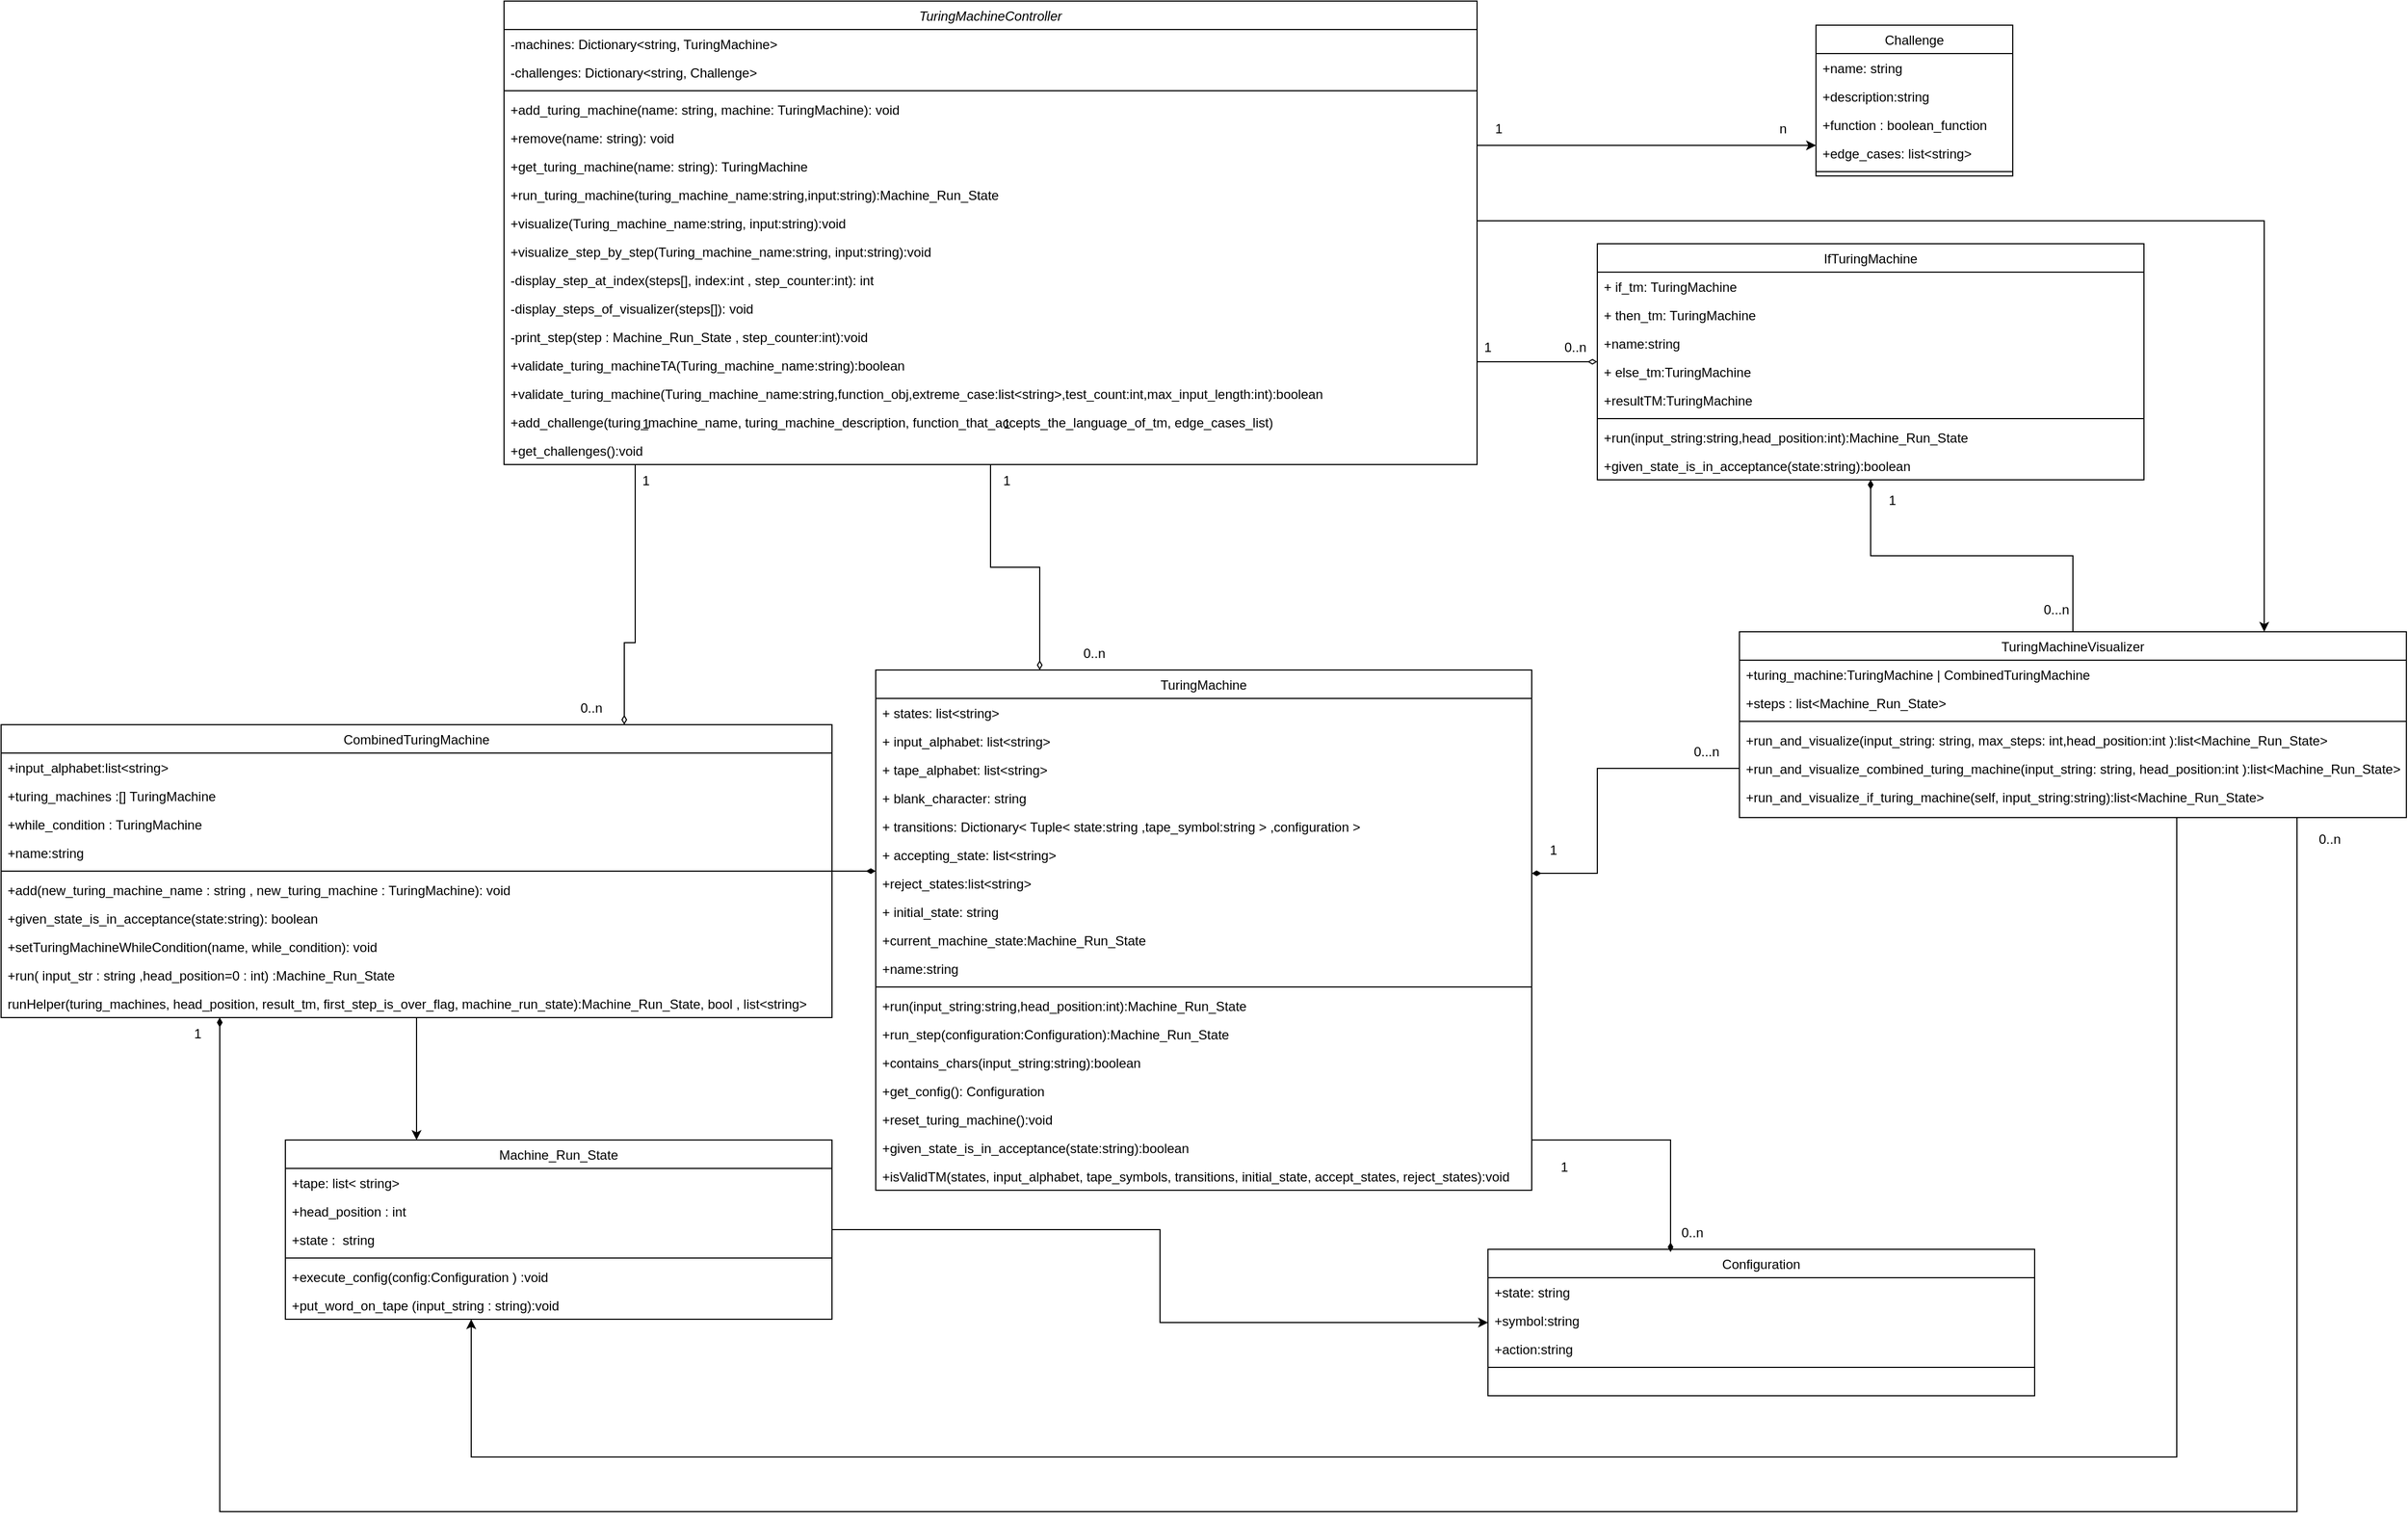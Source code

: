 <mxfile version="24.0.4" type="device">
  <diagram id="C5RBs43oDa-KdzZeNtuy" name="Page-1">
    <mxGraphModel dx="5481" dy="1614" grid="1" gridSize="10" guides="1" tooltips="1" connect="1" arrows="1" fold="1" page="1" pageScale="1" pageWidth="827" pageHeight="1169" math="0" shadow="0">
      <root>
        <mxCell id="WIyWlLk6GJQsqaUBKTNV-0" />
        <mxCell id="WIyWlLk6GJQsqaUBKTNV-1" parent="WIyWlLk6GJQsqaUBKTNV-0" />
        <mxCell id="g4h2Sq82lIJ0HP0wi4-Y-60" style="edgeStyle=orthogonalEdgeStyle;rounded=0;orthogonalLoop=1;jettySize=auto;html=1;entryX=0.25;entryY=0;entryDx=0;entryDy=0;endArrow=diamondThin;endFill=0;" parent="WIyWlLk6GJQsqaUBKTNV-1" source="zkfFHV4jXpPFQw0GAbJ--0" target="g4h2Sq82lIJ0HP0wi4-Y-21" edge="1">
          <mxGeometry relative="1" as="geometry" />
        </mxCell>
        <mxCell id="g4h2Sq82lIJ0HP0wi4-Y-63" style="edgeStyle=orthogonalEdgeStyle;rounded=0;orthogonalLoop=1;jettySize=auto;html=1;endArrow=diamondThin;endFill=0;" parent="WIyWlLk6GJQsqaUBKTNV-1" source="zkfFHV4jXpPFQw0GAbJ--0" target="zkfFHV4jXpPFQw0GAbJ--6" edge="1">
          <mxGeometry relative="1" as="geometry">
            <Array as="points">
              <mxPoint x="-1410" y="595" />
              <mxPoint x="-1420" y="595" />
            </Array>
          </mxGeometry>
        </mxCell>
        <mxCell id="g4h2Sq82lIJ0HP0wi4-Y-76" style="edgeStyle=orthogonalEdgeStyle;rounded=0;orthogonalLoop=1;jettySize=auto;html=1;" parent="WIyWlLk6GJQsqaUBKTNV-1" source="zkfFHV4jXpPFQw0GAbJ--0" target="g4h2Sq82lIJ0HP0wi4-Y-53" edge="1">
          <mxGeometry relative="1" as="geometry">
            <Array as="points">
              <mxPoint x="80" y="209" />
            </Array>
          </mxGeometry>
        </mxCell>
        <mxCell id="qz5axvLs52qOCtzaKXQh-25" style="edgeStyle=orthogonalEdgeStyle;rounded=0;orthogonalLoop=1;jettySize=auto;html=1;" parent="WIyWlLk6GJQsqaUBKTNV-1" source="zkfFHV4jXpPFQw0GAbJ--0" target="qz5axvLs52qOCtzaKXQh-0" edge="1">
          <mxGeometry relative="1" as="geometry">
            <Array as="points">
              <mxPoint x="-410" y="140" />
              <mxPoint x="-410" y="140" />
            </Array>
          </mxGeometry>
        </mxCell>
        <mxCell id="5g6J1jT3GvfJ8qU3CbL9-12" style="edgeStyle=orthogonalEdgeStyle;rounded=0;orthogonalLoop=1;jettySize=auto;html=1;endArrow=diamondThin;endFill=0;" edge="1" parent="WIyWlLk6GJQsqaUBKTNV-1" source="zkfFHV4jXpPFQw0GAbJ--0" target="qz5axvLs52qOCtzaKXQh-28">
          <mxGeometry relative="1" as="geometry">
            <Array as="points">
              <mxPoint x="-610" y="338" />
              <mxPoint x="-610" y="338" />
            </Array>
          </mxGeometry>
        </mxCell>
        <mxCell id="zkfFHV4jXpPFQw0GAbJ--0" value="TuringMachineController" style="swimlane;fontStyle=2;align=center;verticalAlign=top;childLayout=stackLayout;horizontal=1;startSize=26;horizontalStack=0;resizeParent=1;resizeLast=0;collapsible=1;marginBottom=0;rounded=0;shadow=0;strokeWidth=1;" parent="WIyWlLk6GJQsqaUBKTNV-1" vertex="1">
          <mxGeometry x="-1530" y="8" width="890" height="424" as="geometry">
            <mxRectangle x="230" y="140" width="160" height="26" as="alternateBounds" />
          </mxGeometry>
        </mxCell>
        <mxCell id="zkfFHV4jXpPFQw0GAbJ--1" value="-machines: Dictionary&lt;string, TuringMachine&gt;" style="text;align=left;verticalAlign=top;spacingLeft=4;spacingRight=4;overflow=hidden;rotatable=0;points=[[0,0.5],[1,0.5]];portConstraint=eastwest;" parent="zkfFHV4jXpPFQw0GAbJ--0" vertex="1">
          <mxGeometry y="26" width="890" height="26" as="geometry" />
        </mxCell>
        <mxCell id="5g6J1jT3GvfJ8qU3CbL9-9" value="-challenges: Dictionary&lt;string, Challenge&gt;" style="text;align=left;verticalAlign=top;spacingLeft=4;spacingRight=4;overflow=hidden;rotatable=0;points=[[0,0.5],[1,0.5]];portConstraint=eastwest;" vertex="1" parent="zkfFHV4jXpPFQw0GAbJ--0">
          <mxGeometry y="52" width="890" height="26" as="geometry" />
        </mxCell>
        <mxCell id="zkfFHV4jXpPFQw0GAbJ--4" value="" style="line;html=1;strokeWidth=1;align=left;verticalAlign=middle;spacingTop=-1;spacingLeft=3;spacingRight=3;rotatable=0;labelPosition=right;points=[];portConstraint=eastwest;" parent="zkfFHV4jXpPFQw0GAbJ--0" vertex="1">
          <mxGeometry y="78" width="890" height="8" as="geometry" />
        </mxCell>
        <mxCell id="zkfFHV4jXpPFQw0GAbJ--5" value="+add_turing_machine(name: string, machine: TuringMachine): void" style="text;align=left;verticalAlign=top;spacingLeft=4;spacingRight=4;overflow=hidden;rotatable=0;points=[[0,0.5],[1,0.5]];portConstraint=eastwest;" parent="zkfFHV4jXpPFQw0GAbJ--0" vertex="1">
          <mxGeometry y="86" width="890" height="26" as="geometry" />
        </mxCell>
        <mxCell id="g4h2Sq82lIJ0HP0wi4-Y-3" value="+remove(name: string): void" style="text;align=left;verticalAlign=top;spacingLeft=4;spacingRight=4;overflow=hidden;rotatable=0;points=[[0,0.5],[1,0.5]];portConstraint=eastwest;" parent="zkfFHV4jXpPFQw0GAbJ--0" vertex="1">
          <mxGeometry y="112" width="890" height="26" as="geometry" />
        </mxCell>
        <mxCell id="g4h2Sq82lIJ0HP0wi4-Y-5" value="+get_turing_machine(name: string): TuringMachine" style="text;align=left;verticalAlign=top;spacingLeft=4;spacingRight=4;overflow=hidden;rotatable=0;points=[[0,0.5],[1,0.5]];portConstraint=eastwest;" parent="zkfFHV4jXpPFQw0GAbJ--0" vertex="1">
          <mxGeometry y="138" width="890" height="26" as="geometry" />
        </mxCell>
        <mxCell id="g4h2Sq82lIJ0HP0wi4-Y-6" value="+run_turing_machine(turing_machine_name:string,input:string):Machine_Run_State" style="text;align=left;verticalAlign=top;spacingLeft=4;spacingRight=4;overflow=hidden;rotatable=0;points=[[0,0.5],[1,0.5]];portConstraint=eastwest;" parent="zkfFHV4jXpPFQw0GAbJ--0" vertex="1">
          <mxGeometry y="164" width="890" height="26" as="geometry" />
        </mxCell>
        <mxCell id="g4h2Sq82lIJ0HP0wi4-Y-11" value="+visualize(Turing_machine_name:string, input:string):void    " style="text;align=left;verticalAlign=top;spacingLeft=4;spacingRight=4;overflow=hidden;rotatable=0;points=[[0,0.5],[1,0.5]];portConstraint=eastwest;" parent="zkfFHV4jXpPFQw0GAbJ--0" vertex="1">
          <mxGeometry y="190" width="890" height="26" as="geometry" />
        </mxCell>
        <mxCell id="g4h2Sq82lIJ0HP0wi4-Y-10" value="+visualize_step_by_step(Turing_machine_name:string, input:string):void" style="text;align=left;verticalAlign=top;spacingLeft=4;spacingRight=4;overflow=hidden;rotatable=0;points=[[0,0.5],[1,0.5]];portConstraint=eastwest;" parent="zkfFHV4jXpPFQw0GAbJ--0" vertex="1">
          <mxGeometry y="216" width="890" height="26" as="geometry" />
        </mxCell>
        <mxCell id="g4h2Sq82lIJ0HP0wi4-Y-9" value="-display_step_at_index(steps[], index:int , step_counter:int): int" style="text;align=left;verticalAlign=top;spacingLeft=4;spacingRight=4;overflow=hidden;rotatable=0;points=[[0,0.5],[1,0.5]];portConstraint=eastwest;" parent="zkfFHV4jXpPFQw0GAbJ--0" vertex="1">
          <mxGeometry y="242" width="890" height="26" as="geometry" />
        </mxCell>
        <mxCell id="g4h2Sq82lIJ0HP0wi4-Y-12" value="-display_steps_of_visualizer(steps[]): void" style="text;align=left;verticalAlign=top;spacingLeft=4;spacingRight=4;overflow=hidden;rotatable=0;points=[[0,0.5],[1,0.5]];portConstraint=eastwest;" parent="zkfFHV4jXpPFQw0GAbJ--0" vertex="1">
          <mxGeometry y="268" width="890" height="26" as="geometry" />
        </mxCell>
        <mxCell id="g4h2Sq82lIJ0HP0wi4-Y-13" value="-print_step(step : Machine_Run_State , step_counter:int):void&#xa;" style="text;align=left;verticalAlign=top;spacingLeft=4;spacingRight=4;overflow=hidden;rotatable=0;points=[[0,0.5],[1,0.5]];portConstraint=eastwest;" parent="zkfFHV4jXpPFQw0GAbJ--0" vertex="1">
          <mxGeometry y="294" width="890" height="26" as="geometry" />
        </mxCell>
        <mxCell id="g4h2Sq82lIJ0HP0wi4-Y-15" value="+validate_turing_machineTA(Turing_machine_name:string):boolean&#xa;" style="text;align=left;verticalAlign=top;spacingLeft=4;spacingRight=4;overflow=hidden;rotatable=0;points=[[0,0.5],[1,0.5]];portConstraint=eastwest;" parent="zkfFHV4jXpPFQw0GAbJ--0" vertex="1">
          <mxGeometry y="320" width="890" height="26" as="geometry" />
        </mxCell>
        <mxCell id="5g6J1jT3GvfJ8qU3CbL9-10" value="+validate_turing_machine(Turing_machine_name:string,function_obj,extreme_case:list&lt;string&gt;,test_count:int,max_input_length:int):boolean&#xa;" style="text;align=left;verticalAlign=top;spacingLeft=4;spacingRight=4;overflow=hidden;rotatable=0;points=[[0,0.5],[1,0.5]];portConstraint=eastwest;" vertex="1" parent="zkfFHV4jXpPFQw0GAbJ--0">
          <mxGeometry y="346" width="890" height="26" as="geometry" />
        </mxCell>
        <mxCell id="qz5axvLs52qOCtzaKXQh-8" value="+add_challenge(turing_machine_name, turing_machine_description, function_that_accepts_the_language_of_tm, edge_cases_list)" style="text;align=left;verticalAlign=top;spacingLeft=4;spacingRight=4;overflow=hidden;rotatable=0;points=[[0,0.5],[1,0.5]];portConstraint=eastwest;" parent="zkfFHV4jXpPFQw0GAbJ--0" vertex="1">
          <mxGeometry y="372" width="890" height="26" as="geometry" />
        </mxCell>
        <mxCell id="qz5axvLs52qOCtzaKXQh-52" value="+get_challenges():void " style="text;align=left;verticalAlign=top;spacingLeft=4;spacingRight=4;overflow=hidden;rotatable=0;points=[[0,0.5],[1,0.5]];portConstraint=eastwest;" parent="zkfFHV4jXpPFQw0GAbJ--0" vertex="1">
          <mxGeometry y="398" width="890" height="26" as="geometry" />
        </mxCell>
        <mxCell id="g4h2Sq82lIJ0HP0wi4-Y-65" style="edgeStyle=orthogonalEdgeStyle;rounded=0;orthogonalLoop=1;jettySize=auto;html=1;endArrow=diamondThin;endFill=1;" parent="WIyWlLk6GJQsqaUBKTNV-1" source="zkfFHV4jXpPFQw0GAbJ--6" target="g4h2Sq82lIJ0HP0wi4-Y-21" edge="1">
          <mxGeometry relative="1" as="geometry">
            <Array as="points">
              <mxPoint x="-1170" y="740" />
              <mxPoint x="-1170" y="740" />
            </Array>
          </mxGeometry>
        </mxCell>
        <mxCell id="g4h2Sq82lIJ0HP0wi4-Y-67" style="edgeStyle=orthogonalEdgeStyle;rounded=0;orthogonalLoop=1;jettySize=auto;html=1;" parent="WIyWlLk6GJQsqaUBKTNV-1" source="zkfFHV4jXpPFQw0GAbJ--6" target="g4h2Sq82lIJ0HP0wi4-Y-46" edge="1">
          <mxGeometry relative="1" as="geometry">
            <Array as="points">
              <mxPoint x="-1480" y="1162" />
            </Array>
          </mxGeometry>
        </mxCell>
        <mxCell id="zkfFHV4jXpPFQw0GAbJ--6" value="CombinedTuringMachine" style="swimlane;fontStyle=0;align=center;verticalAlign=top;childLayout=stackLayout;horizontal=1;startSize=26;horizontalStack=0;resizeParent=1;resizeLast=0;collapsible=1;marginBottom=0;rounded=0;shadow=0;strokeWidth=1;" parent="WIyWlLk6GJQsqaUBKTNV-1" vertex="1">
          <mxGeometry x="-1990" y="670" width="760" height="268" as="geometry">
            <mxRectangle x="130" y="380" width="160" height="26" as="alternateBounds" />
          </mxGeometry>
        </mxCell>
        <mxCell id="zkfFHV4jXpPFQw0GAbJ--7" value="+input_alphabet:list&lt;string&gt;" style="text;align=left;verticalAlign=top;spacingLeft=4;spacingRight=4;overflow=hidden;rotatable=0;points=[[0,0.5],[1,0.5]];portConstraint=eastwest;" parent="zkfFHV4jXpPFQw0GAbJ--6" vertex="1">
          <mxGeometry y="26" width="760" height="26" as="geometry" />
        </mxCell>
        <mxCell id="5g6J1jT3GvfJ8qU3CbL9-1" value="+turing_machines :[] TuringMachine" style="text;align=left;verticalAlign=top;spacingLeft=4;spacingRight=4;overflow=hidden;rotatable=0;points=[[0,0.5],[1,0.5]];portConstraint=eastwest;rounded=0;shadow=0;html=0;" vertex="1" parent="zkfFHV4jXpPFQw0GAbJ--6">
          <mxGeometry y="52" width="760" height="26" as="geometry" />
        </mxCell>
        <mxCell id="zkfFHV4jXpPFQw0GAbJ--8" value="+while_condition : TuringMachine" style="text;align=left;verticalAlign=top;spacingLeft=4;spacingRight=4;overflow=hidden;rotatable=0;points=[[0,0.5],[1,0.5]];portConstraint=eastwest;rounded=0;shadow=0;html=0;" parent="zkfFHV4jXpPFQw0GAbJ--6" vertex="1">
          <mxGeometry y="78" width="760" height="26" as="geometry" />
        </mxCell>
        <mxCell id="qz5axvLs52qOCtzaKXQh-46" value="+name:string" style="text;align=left;verticalAlign=top;spacingLeft=4;spacingRight=4;overflow=hidden;rotatable=0;points=[[0,0.5],[1,0.5]];portConstraint=eastwest;" parent="zkfFHV4jXpPFQw0GAbJ--6" vertex="1">
          <mxGeometry y="104" width="760" height="26" as="geometry" />
        </mxCell>
        <mxCell id="zkfFHV4jXpPFQw0GAbJ--9" value="" style="line;html=1;strokeWidth=1;align=left;verticalAlign=middle;spacingTop=-1;spacingLeft=3;spacingRight=3;rotatable=0;labelPosition=right;points=[];portConstraint=eastwest;" parent="zkfFHV4jXpPFQw0GAbJ--6" vertex="1">
          <mxGeometry y="130" width="760" height="8" as="geometry" />
        </mxCell>
        <mxCell id="zkfFHV4jXpPFQw0GAbJ--11" value="+add(new_turing_machine_name : string , new_turing_machine : TuringMachine): void " style="text;align=left;verticalAlign=top;spacingLeft=4;spacingRight=4;overflow=hidden;rotatable=0;points=[[0,0.5],[1,0.5]];portConstraint=eastwest;" parent="zkfFHV4jXpPFQw0GAbJ--6" vertex="1">
          <mxGeometry y="138" width="760" height="26" as="geometry" />
        </mxCell>
        <mxCell id="5g6J1jT3GvfJ8qU3CbL9-2" value="+given_state_is_in_acceptance(state:string): boolean " style="text;align=left;verticalAlign=top;spacingLeft=4;spacingRight=4;overflow=hidden;rotatable=0;points=[[0,0.5],[1,0.5]];portConstraint=eastwest;" vertex="1" parent="zkfFHV4jXpPFQw0GAbJ--6">
          <mxGeometry y="164" width="760" height="26" as="geometry" />
        </mxCell>
        <mxCell id="5g6J1jT3GvfJ8qU3CbL9-3" value="+setTuringMachineWhileCondition(name, while_condition): void" style="text;align=left;verticalAlign=top;spacingLeft=4;spacingRight=4;overflow=hidden;rotatable=0;points=[[0,0.5],[1,0.5]];portConstraint=eastwest;" vertex="1" parent="zkfFHV4jXpPFQw0GAbJ--6">
          <mxGeometry y="190" width="760" height="26" as="geometry" />
        </mxCell>
        <mxCell id="g4h2Sq82lIJ0HP0wi4-Y-19" value="+run( input_str : string ,head_position=0 : int) :Machine_Run_State" style="text;align=left;verticalAlign=top;spacingLeft=4;spacingRight=4;overflow=hidden;rotatable=0;points=[[0,0.5],[1,0.5]];portConstraint=eastwest;" parent="zkfFHV4jXpPFQw0GAbJ--6" vertex="1">
          <mxGeometry y="216" width="760" height="26" as="geometry" />
        </mxCell>
        <mxCell id="qz5axvLs52qOCtzaKXQh-50" value="runHelper(turing_machines, head_position, result_tm, first_step_is_over_flag, machine_run_state):Machine_Run_State, bool , list&lt;string&gt;" style="text;align=left;verticalAlign=top;spacingLeft=4;spacingRight=4;overflow=hidden;rotatable=0;points=[[0,0.5],[1,0.5]];portConstraint=eastwest;" parent="zkfFHV4jXpPFQw0GAbJ--6" vertex="1">
          <mxGeometry y="242" width="760" height="26" as="geometry" />
        </mxCell>
        <mxCell id="g4h2Sq82lIJ0HP0wi4-Y-21" value="TuringMachine" style="swimlane;fontStyle=0;align=center;verticalAlign=top;childLayout=stackLayout;horizontal=1;startSize=26;horizontalStack=0;resizeParent=1;resizeLast=0;collapsible=1;marginBottom=0;rounded=0;shadow=0;strokeWidth=1;" parent="WIyWlLk6GJQsqaUBKTNV-1" vertex="1">
          <mxGeometry x="-1190" y="620" width="600" height="476" as="geometry">
            <mxRectangle x="130" y="380" width="160" height="26" as="alternateBounds" />
          </mxGeometry>
        </mxCell>
        <mxCell id="g4h2Sq82lIJ0HP0wi4-Y-22" value="+ states: list&lt;string&gt;" style="text;align=left;verticalAlign=top;spacingLeft=4;spacingRight=4;overflow=hidden;rotatable=0;points=[[0,0.5],[1,0.5]];portConstraint=eastwest;" parent="g4h2Sq82lIJ0HP0wi4-Y-21" vertex="1">
          <mxGeometry y="26" width="600" height="26" as="geometry" />
        </mxCell>
        <mxCell id="g4h2Sq82lIJ0HP0wi4-Y-29" value="+ input_alphabet: list&lt;string&gt;" style="text;align=left;verticalAlign=top;spacingLeft=4;spacingRight=4;overflow=hidden;rotatable=0;points=[[0,0.5],[1,0.5]];portConstraint=eastwest;" parent="g4h2Sq82lIJ0HP0wi4-Y-21" vertex="1">
          <mxGeometry y="52" width="600" height="26" as="geometry" />
        </mxCell>
        <mxCell id="g4h2Sq82lIJ0HP0wi4-Y-31" value="+ tape_alphabet: list&lt;string&gt;" style="text;align=left;verticalAlign=top;spacingLeft=4;spacingRight=4;overflow=hidden;rotatable=0;points=[[0,0.5],[1,0.5]];portConstraint=eastwest;rounded=0;shadow=0;html=0;" parent="g4h2Sq82lIJ0HP0wi4-Y-21" vertex="1">
          <mxGeometry y="78" width="600" height="26" as="geometry" />
        </mxCell>
        <mxCell id="g4h2Sq82lIJ0HP0wi4-Y-32" value="+ blank_character: string" style="text;align=left;verticalAlign=top;spacingLeft=4;spacingRight=4;overflow=hidden;rotatable=0;points=[[0,0.5],[1,0.5]];portConstraint=eastwest;" parent="g4h2Sq82lIJ0HP0wi4-Y-21" vertex="1">
          <mxGeometry y="104" width="600" height="26" as="geometry" />
        </mxCell>
        <mxCell id="g4h2Sq82lIJ0HP0wi4-Y-33" value="+ transitions: Dictionary&lt; Tuple&lt; state:string ,tape_symbol:string &gt; ,configuration &gt;" style="text;align=left;verticalAlign=top;spacingLeft=4;spacingRight=4;overflow=hidden;rotatable=0;points=[[0,0.5],[1,0.5]];portConstraint=eastwest;" parent="g4h2Sq82lIJ0HP0wi4-Y-21" vertex="1">
          <mxGeometry y="130" width="600" height="26" as="geometry" />
        </mxCell>
        <mxCell id="g4h2Sq82lIJ0HP0wi4-Y-34" value="+ accepting_state: list&lt;string&gt;" style="text;align=left;verticalAlign=top;spacingLeft=4;spacingRight=4;overflow=hidden;rotatable=0;points=[[0,0.5],[1,0.5]];portConstraint=eastwest;rounded=0;shadow=0;html=0;" parent="g4h2Sq82lIJ0HP0wi4-Y-21" vertex="1">
          <mxGeometry y="156" width="600" height="26" as="geometry" />
        </mxCell>
        <mxCell id="qz5axvLs52qOCtzaKXQh-48" value="+reject_states:list&lt;string&gt;" style="text;align=left;verticalAlign=top;spacingLeft=4;spacingRight=4;overflow=hidden;rotatable=0;points=[[0,0.5],[1,0.5]];portConstraint=eastwest;" parent="g4h2Sq82lIJ0HP0wi4-Y-21" vertex="1">
          <mxGeometry y="182" width="600" height="26" as="geometry" />
        </mxCell>
        <mxCell id="g4h2Sq82lIJ0HP0wi4-Y-30" value="+ initial_state: string" style="text;align=left;verticalAlign=top;spacingLeft=4;spacingRight=4;overflow=hidden;rotatable=0;points=[[0,0.5],[1,0.5]];portConstraint=eastwest;" parent="g4h2Sq82lIJ0HP0wi4-Y-21" vertex="1">
          <mxGeometry y="208" width="600" height="26" as="geometry" />
        </mxCell>
        <mxCell id="g4h2Sq82lIJ0HP0wi4-Y-28" value="+current_machine_state:Machine_Run_State" style="text;align=left;verticalAlign=top;spacingLeft=4;spacingRight=4;overflow=hidden;rotatable=0;points=[[0,0.5],[1,0.5]];portConstraint=eastwest;" parent="g4h2Sq82lIJ0HP0wi4-Y-21" vertex="1">
          <mxGeometry y="234" width="600" height="26" as="geometry" />
        </mxCell>
        <mxCell id="qz5axvLs52qOCtzaKXQh-45" value="+name:string" style="text;align=left;verticalAlign=top;spacingLeft=4;spacingRight=4;overflow=hidden;rotatable=0;points=[[0,0.5],[1,0.5]];portConstraint=eastwest;" parent="g4h2Sq82lIJ0HP0wi4-Y-21" vertex="1">
          <mxGeometry y="260" width="600" height="26" as="geometry" />
        </mxCell>
        <mxCell id="g4h2Sq82lIJ0HP0wi4-Y-25" value="" style="line;html=1;strokeWidth=1;align=left;verticalAlign=middle;spacingTop=-1;spacingLeft=3;spacingRight=3;rotatable=0;labelPosition=right;points=[];portConstraint=eastwest;" parent="g4h2Sq82lIJ0HP0wi4-Y-21" vertex="1">
          <mxGeometry y="286" width="600" height="8" as="geometry" />
        </mxCell>
        <mxCell id="g4h2Sq82lIJ0HP0wi4-Y-26" value="+run(input_string:string,head_position:int):Machine_Run_State" style="text;align=left;verticalAlign=top;spacingLeft=4;spacingRight=4;overflow=hidden;rotatable=0;points=[[0,0.5],[1,0.5]];portConstraint=eastwest;" parent="g4h2Sq82lIJ0HP0wi4-Y-21" vertex="1">
          <mxGeometry y="294" width="600" height="26" as="geometry" />
        </mxCell>
        <mxCell id="5g6J1jT3GvfJ8qU3CbL9-8" value="+run_step(configuration:Configuration):Machine_Run_State" style="text;align=left;verticalAlign=top;spacingLeft=4;spacingRight=4;overflow=hidden;rotatable=0;points=[[0,0.5],[1,0.5]];portConstraint=eastwest;" vertex="1" parent="g4h2Sq82lIJ0HP0wi4-Y-21">
          <mxGeometry y="320" width="600" height="26" as="geometry" />
        </mxCell>
        <mxCell id="g4h2Sq82lIJ0HP0wi4-Y-27" value="+contains_chars(input_string:string):boolean" style="text;align=left;verticalAlign=top;spacingLeft=4;spacingRight=4;overflow=hidden;rotatable=0;points=[[0,0.5],[1,0.5]];portConstraint=eastwest;" parent="g4h2Sq82lIJ0HP0wi4-Y-21" vertex="1">
          <mxGeometry y="346" width="600" height="26" as="geometry" />
        </mxCell>
        <mxCell id="g4h2Sq82lIJ0HP0wi4-Y-36" value="+get_config(): Configuration" style="text;align=left;verticalAlign=top;spacingLeft=4;spacingRight=4;overflow=hidden;rotatable=0;points=[[0,0.5],[1,0.5]];portConstraint=eastwest;" parent="g4h2Sq82lIJ0HP0wi4-Y-21" vertex="1">
          <mxGeometry y="372" width="600" height="26" as="geometry" />
        </mxCell>
        <mxCell id="g4h2Sq82lIJ0HP0wi4-Y-37" value="+reset_turing_machine():void" style="text;align=left;verticalAlign=top;spacingLeft=4;spacingRight=4;overflow=hidden;rotatable=0;points=[[0,0.5],[1,0.5]];portConstraint=eastwest;" parent="g4h2Sq82lIJ0HP0wi4-Y-21" vertex="1">
          <mxGeometry y="398" width="600" height="26" as="geometry" />
        </mxCell>
        <mxCell id="g4h2Sq82lIJ0HP0wi4-Y-35" value="+given_state_is_in_acceptance(state:string):boolean" style="text;align=left;verticalAlign=top;spacingLeft=4;spacingRight=4;overflow=hidden;rotatable=0;points=[[0,0.5],[1,0.5]];portConstraint=eastwest;" parent="g4h2Sq82lIJ0HP0wi4-Y-21" vertex="1">
          <mxGeometry y="424" width="600" height="26" as="geometry" />
        </mxCell>
        <mxCell id="qz5axvLs52qOCtzaKXQh-49" value="+isValidTM(states, input_alphabet, tape_symbols, transitions, initial_state, accept_states, reject_states):void" style="text;align=left;verticalAlign=top;spacingLeft=4;spacingRight=4;overflow=hidden;rotatable=0;points=[[0,0.5],[1,0.5]];portConstraint=eastwest;" parent="g4h2Sq82lIJ0HP0wi4-Y-21" vertex="1">
          <mxGeometry y="450" width="600" height="26" as="geometry" />
        </mxCell>
        <mxCell id="g4h2Sq82lIJ0HP0wi4-Y-38" value="Configuration" style="swimlane;fontStyle=0;align=center;verticalAlign=top;childLayout=stackLayout;horizontal=1;startSize=26;horizontalStack=0;resizeParent=1;resizeLast=0;collapsible=1;marginBottom=0;rounded=0;shadow=0;strokeWidth=1;" parent="WIyWlLk6GJQsqaUBKTNV-1" vertex="1">
          <mxGeometry x="-630" y="1150" width="500" height="134" as="geometry">
            <mxRectangle x="130" y="380" width="160" height="26" as="alternateBounds" />
          </mxGeometry>
        </mxCell>
        <mxCell id="g4h2Sq82lIJ0HP0wi4-Y-39" value="+state: string" style="text;align=left;verticalAlign=top;spacingLeft=4;spacingRight=4;overflow=hidden;rotatable=0;points=[[0,0.5],[1,0.5]];portConstraint=eastwest;" parent="g4h2Sq82lIJ0HP0wi4-Y-38" vertex="1">
          <mxGeometry y="26" width="500" height="26" as="geometry" />
        </mxCell>
        <mxCell id="g4h2Sq82lIJ0HP0wi4-Y-40" value="+symbol:string" style="text;align=left;verticalAlign=top;spacingLeft=4;spacingRight=4;overflow=hidden;rotatable=0;points=[[0,0.5],[1,0.5]];portConstraint=eastwest;rounded=0;shadow=0;html=0;" parent="g4h2Sq82lIJ0HP0wi4-Y-38" vertex="1">
          <mxGeometry y="52" width="500" height="26" as="geometry" />
        </mxCell>
        <mxCell id="g4h2Sq82lIJ0HP0wi4-Y-41" value="+action:string" style="text;align=left;verticalAlign=top;spacingLeft=4;spacingRight=4;overflow=hidden;rotatable=0;points=[[0,0.5],[1,0.5]];portConstraint=eastwest;rounded=0;shadow=0;html=0;" parent="g4h2Sq82lIJ0HP0wi4-Y-38" vertex="1">
          <mxGeometry y="78" width="500" height="26" as="geometry" />
        </mxCell>
        <mxCell id="g4h2Sq82lIJ0HP0wi4-Y-42" value="" style="line;html=1;strokeWidth=1;align=left;verticalAlign=middle;spacingTop=-1;spacingLeft=3;spacingRight=3;rotatable=0;labelPosition=right;points=[];portConstraint=eastwest;" parent="g4h2Sq82lIJ0HP0wi4-Y-38" vertex="1">
          <mxGeometry y="104" width="500" height="8" as="geometry" />
        </mxCell>
        <mxCell id="g4h2Sq82lIJ0HP0wi4-Y-69" style="edgeStyle=orthogonalEdgeStyle;rounded=0;orthogonalLoop=1;jettySize=auto;html=1;" parent="WIyWlLk6GJQsqaUBKTNV-1" source="g4h2Sq82lIJ0HP0wi4-Y-46" target="g4h2Sq82lIJ0HP0wi4-Y-38" edge="1">
          <mxGeometry relative="1" as="geometry" />
        </mxCell>
        <mxCell id="g4h2Sq82lIJ0HP0wi4-Y-46" value="Machine_Run_State" style="swimlane;fontStyle=0;align=center;verticalAlign=top;childLayout=stackLayout;horizontal=1;startSize=26;horizontalStack=0;resizeParent=1;resizeLast=0;collapsible=1;marginBottom=0;rounded=0;shadow=0;strokeWidth=1;" parent="WIyWlLk6GJQsqaUBKTNV-1" vertex="1">
          <mxGeometry x="-1730" y="1050" width="500" height="164" as="geometry">
            <mxRectangle x="130" y="380" width="160" height="26" as="alternateBounds" />
          </mxGeometry>
        </mxCell>
        <mxCell id="g4h2Sq82lIJ0HP0wi4-Y-47" value="+tape: list&lt; string&gt;" style="text;align=left;verticalAlign=top;spacingLeft=4;spacingRight=4;overflow=hidden;rotatable=0;points=[[0,0.5],[1,0.5]];portConstraint=eastwest;" parent="g4h2Sq82lIJ0HP0wi4-Y-46" vertex="1">
          <mxGeometry y="26" width="500" height="26" as="geometry" />
        </mxCell>
        <mxCell id="g4h2Sq82lIJ0HP0wi4-Y-48" value="+head_position : int" style="text;align=left;verticalAlign=top;spacingLeft=4;spacingRight=4;overflow=hidden;rotatable=0;points=[[0,0.5],[1,0.5]];portConstraint=eastwest;rounded=0;shadow=0;html=0;" parent="g4h2Sq82lIJ0HP0wi4-Y-46" vertex="1">
          <mxGeometry y="52" width="500" height="26" as="geometry" />
        </mxCell>
        <mxCell id="g4h2Sq82lIJ0HP0wi4-Y-49" value="+state :  string" style="text;align=left;verticalAlign=top;spacingLeft=4;spacingRight=4;overflow=hidden;rotatable=0;points=[[0,0.5],[1,0.5]];portConstraint=eastwest;rounded=0;shadow=0;html=0;" parent="g4h2Sq82lIJ0HP0wi4-Y-46" vertex="1">
          <mxGeometry y="78" width="500" height="26" as="geometry" />
        </mxCell>
        <mxCell id="g4h2Sq82lIJ0HP0wi4-Y-50" value="" style="line;html=1;strokeWidth=1;align=left;verticalAlign=middle;spacingTop=-1;spacingLeft=3;spacingRight=3;rotatable=0;labelPosition=right;points=[];portConstraint=eastwest;" parent="g4h2Sq82lIJ0HP0wi4-Y-46" vertex="1">
          <mxGeometry y="104" width="500" height="8" as="geometry" />
        </mxCell>
        <mxCell id="g4h2Sq82lIJ0HP0wi4-Y-51" value="+execute_config(config:Configuration ) :void" style="text;align=left;verticalAlign=top;spacingLeft=4;spacingRight=4;overflow=hidden;rotatable=0;points=[[0,0.5],[1,0.5]];portConstraint=eastwest;rounded=0;shadow=0;html=0;" parent="g4h2Sq82lIJ0HP0wi4-Y-46" vertex="1">
          <mxGeometry y="112" width="500" height="26" as="geometry" />
        </mxCell>
        <mxCell id="g4h2Sq82lIJ0HP0wi4-Y-52" value="+put_word_on_tape (input_string : string):void" style="text;align=left;verticalAlign=top;spacingLeft=4;spacingRight=4;overflow=hidden;rotatable=0;points=[[0,0.5],[1,0.5]];portConstraint=eastwest;rounded=0;shadow=0;html=0;" parent="g4h2Sq82lIJ0HP0wi4-Y-46" vertex="1">
          <mxGeometry y="138" width="500" height="26" as="geometry" />
        </mxCell>
        <mxCell id="g4h2Sq82lIJ0HP0wi4-Y-64" style="edgeStyle=orthogonalEdgeStyle;rounded=0;orthogonalLoop=1;jettySize=auto;html=1;endArrow=diamondThin;endFill=1;" parent="WIyWlLk6GJQsqaUBKTNV-1" source="g4h2Sq82lIJ0HP0wi4-Y-53" target="g4h2Sq82lIJ0HP0wi4-Y-21" edge="1">
          <mxGeometry relative="1" as="geometry">
            <Array as="points">
              <mxPoint x="-530" y="710" />
              <mxPoint x="-530" y="806" />
            </Array>
          </mxGeometry>
        </mxCell>
        <mxCell id="g4h2Sq82lIJ0HP0wi4-Y-73" style="edgeStyle=orthogonalEdgeStyle;rounded=0;orthogonalLoop=1;jettySize=auto;html=1;endArrow=diamondThin;endFill=1;" parent="WIyWlLk6GJQsqaUBKTNV-1" source="g4h2Sq82lIJ0HP0wi4-Y-53" target="zkfFHV4jXpPFQw0GAbJ--6" edge="1">
          <mxGeometry relative="1" as="geometry">
            <Array as="points">
              <mxPoint x="110" y="1390" />
              <mxPoint x="-1790" y="1390" />
            </Array>
          </mxGeometry>
        </mxCell>
        <mxCell id="g4h2Sq82lIJ0HP0wi4-Y-77" style="edgeStyle=orthogonalEdgeStyle;rounded=0;orthogonalLoop=1;jettySize=auto;html=1;" parent="WIyWlLk6GJQsqaUBKTNV-1" source="g4h2Sq82lIJ0HP0wi4-Y-53" target="g4h2Sq82lIJ0HP0wi4-Y-46" edge="1">
          <mxGeometry relative="1" as="geometry">
            <Array as="points">
              <mxPoint y="1340" />
              <mxPoint x="-1560" y="1340" />
            </Array>
          </mxGeometry>
        </mxCell>
        <mxCell id="5g6J1jT3GvfJ8qU3CbL9-17" style="edgeStyle=orthogonalEdgeStyle;rounded=0;orthogonalLoop=1;jettySize=auto;html=1;endArrow=diamondThin;endFill=1;" edge="1" parent="WIyWlLk6GJQsqaUBKTNV-1" source="g4h2Sq82lIJ0HP0wi4-Y-53" target="qz5axvLs52qOCtzaKXQh-28">
          <mxGeometry relative="1" as="geometry" />
        </mxCell>
        <mxCell id="g4h2Sq82lIJ0HP0wi4-Y-53" value="TuringMachineVisualizer" style="swimlane;fontStyle=0;align=center;verticalAlign=top;childLayout=stackLayout;horizontal=1;startSize=26;horizontalStack=0;resizeParent=1;resizeLast=0;collapsible=1;marginBottom=0;rounded=0;shadow=0;strokeWidth=1;" parent="WIyWlLk6GJQsqaUBKTNV-1" vertex="1">
          <mxGeometry x="-400" y="585" width="610" height="170" as="geometry">
            <mxRectangle x="130" y="380" width="160" height="26" as="alternateBounds" />
          </mxGeometry>
        </mxCell>
        <mxCell id="g4h2Sq82lIJ0HP0wi4-Y-54" value="+turing_machine:TuringMachine | CombinedTuringMachine" style="text;align=left;verticalAlign=top;spacingLeft=4;spacingRight=4;overflow=hidden;rotatable=0;points=[[0,0.5],[1,0.5]];portConstraint=eastwest;" parent="g4h2Sq82lIJ0HP0wi4-Y-53" vertex="1">
          <mxGeometry y="26" width="610" height="26" as="geometry" />
        </mxCell>
        <mxCell id="g4h2Sq82lIJ0HP0wi4-Y-56" value="+steps : list&lt;Machine_Run_State&gt;" style="text;align=left;verticalAlign=top;spacingLeft=4;spacingRight=4;overflow=hidden;rotatable=0;points=[[0,0.5],[1,0.5]];portConstraint=eastwest;rounded=0;shadow=0;html=0;" parent="g4h2Sq82lIJ0HP0wi4-Y-53" vertex="1">
          <mxGeometry y="52" width="610" height="26" as="geometry" />
        </mxCell>
        <mxCell id="g4h2Sq82lIJ0HP0wi4-Y-57" value="" style="line;html=1;strokeWidth=1;align=left;verticalAlign=middle;spacingTop=-1;spacingLeft=3;spacingRight=3;rotatable=0;labelPosition=right;points=[];portConstraint=eastwest;" parent="g4h2Sq82lIJ0HP0wi4-Y-53" vertex="1">
          <mxGeometry y="78" width="610" height="8" as="geometry" />
        </mxCell>
        <mxCell id="g4h2Sq82lIJ0HP0wi4-Y-58" value="+run_and_visualize(input_string: string, max_steps: int,head_position:int ):list&lt;Machine_Run_State&gt;" style="text;align=left;verticalAlign=top;spacingLeft=4;spacingRight=4;overflow=hidden;rotatable=0;points=[[0,0.5],[1,0.5]];portConstraint=eastwest;" parent="g4h2Sq82lIJ0HP0wi4-Y-53" vertex="1">
          <mxGeometry y="86" width="610" height="26" as="geometry" />
        </mxCell>
        <mxCell id="g4h2Sq82lIJ0HP0wi4-Y-59" value="+run_and_visualize_combined_turing_machine(input_string: string, head_position:int ):list&lt;Machine_Run_State&gt;" style="text;align=left;verticalAlign=top;spacingLeft=4;spacingRight=4;overflow=hidden;rotatable=0;points=[[0,0.5],[1,0.5]];portConstraint=eastwest;" parent="g4h2Sq82lIJ0HP0wi4-Y-53" vertex="1">
          <mxGeometry y="112" width="610" height="26" as="geometry" />
        </mxCell>
        <mxCell id="qz5axvLs52qOCtzaKXQh-51" value="+run_and_visualize_if_turing_machine(self, input_string:string):list&lt;Machine_Run_State&gt;" style="text;align=left;verticalAlign=top;spacingLeft=4;spacingRight=4;overflow=hidden;rotatable=0;points=[[0,0.5],[1,0.5]];portConstraint=eastwest;" parent="g4h2Sq82lIJ0HP0wi4-Y-53" vertex="1">
          <mxGeometry y="138" width="610" height="26" as="geometry" />
        </mxCell>
        <mxCell id="g4h2Sq82lIJ0HP0wi4-Y-68" style="edgeStyle=orthogonalEdgeStyle;rounded=0;orthogonalLoop=1;jettySize=auto;html=1;entryX=0.334;entryY=0.019;entryDx=0;entryDy=0;entryPerimeter=0;endArrow=diamondThin;endFill=1;" parent="WIyWlLk6GJQsqaUBKTNV-1" source="g4h2Sq82lIJ0HP0wi4-Y-21" target="g4h2Sq82lIJ0HP0wi4-Y-38" edge="1">
          <mxGeometry relative="1" as="geometry">
            <Array as="points">
              <mxPoint x="-463" y="1050" />
            </Array>
          </mxGeometry>
        </mxCell>
        <mxCell id="g4h2Sq82lIJ0HP0wi4-Y-84" value="0..n" style="text;html=1;align=center;verticalAlign=middle;whiteSpace=wrap;rounded=0;" parent="WIyWlLk6GJQsqaUBKTNV-1" vertex="1">
          <mxGeometry x="-1020" y="590" width="60" height="30" as="geometry" />
        </mxCell>
        <mxCell id="g4h2Sq82lIJ0HP0wi4-Y-85" value="1" style="text;html=1;align=center;verticalAlign=middle;whiteSpace=wrap;rounded=0;" parent="WIyWlLk6GJQsqaUBKTNV-1" vertex="1">
          <mxGeometry x="-1100" y="380" width="60" height="30" as="geometry" />
        </mxCell>
        <mxCell id="g4h2Sq82lIJ0HP0wi4-Y-86" value="1" style="text;html=1;align=center;verticalAlign=middle;whiteSpace=wrap;rounded=0;" parent="WIyWlLk6GJQsqaUBKTNV-1" vertex="1">
          <mxGeometry x="-1430" y="380" width="60" height="30" as="geometry" />
        </mxCell>
        <mxCell id="g4h2Sq82lIJ0HP0wi4-Y-88" value="0..n" style="text;html=1;align=center;verticalAlign=middle;whiteSpace=wrap;rounded=0;" parent="WIyWlLk6GJQsqaUBKTNV-1" vertex="1">
          <mxGeometry x="-1480" y="640" width="60" height="30" as="geometry" />
        </mxCell>
        <mxCell id="g4h2Sq82lIJ0HP0wi4-Y-89" value="1" style="text;html=1;align=center;verticalAlign=middle;whiteSpace=wrap;rounded=0;" parent="WIyWlLk6GJQsqaUBKTNV-1" vertex="1">
          <mxGeometry x="-600" y="770" width="60" height="30" as="geometry" />
        </mxCell>
        <mxCell id="g4h2Sq82lIJ0HP0wi4-Y-90" value="0...n" style="text;html=1;align=center;verticalAlign=middle;whiteSpace=wrap;rounded=0;" parent="WIyWlLk6GJQsqaUBKTNV-1" vertex="1">
          <mxGeometry x="-460" y="680" width="60" height="30" as="geometry" />
        </mxCell>
        <mxCell id="g4h2Sq82lIJ0HP0wi4-Y-91" value="0..n" style="text;html=1;align=center;verticalAlign=middle;whiteSpace=wrap;rounded=0;" parent="WIyWlLk6GJQsqaUBKTNV-1" vertex="1">
          <mxGeometry x="110" y="760" width="60" height="30" as="geometry" />
        </mxCell>
        <mxCell id="g4h2Sq82lIJ0HP0wi4-Y-92" value="1" style="text;html=1;align=center;verticalAlign=middle;whiteSpace=wrap;rounded=0;" parent="WIyWlLk6GJQsqaUBKTNV-1" vertex="1">
          <mxGeometry x="-1840" y="938" width="60" height="30" as="geometry" />
        </mxCell>
        <mxCell id="g4h2Sq82lIJ0HP0wi4-Y-93" value="0..n" style="text;html=1;align=center;verticalAlign=middle;whiteSpace=wrap;rounded=0;" parent="WIyWlLk6GJQsqaUBKTNV-1" vertex="1">
          <mxGeometry x="-473" y="1120" width="60" height="30" as="geometry" />
        </mxCell>
        <mxCell id="g4h2Sq82lIJ0HP0wi4-Y-94" value="1" style="text;html=1;align=center;verticalAlign=middle;whiteSpace=wrap;rounded=0;" parent="WIyWlLk6GJQsqaUBKTNV-1" vertex="1">
          <mxGeometry x="-590" y="1060" width="60" height="30" as="geometry" />
        </mxCell>
        <mxCell id="qz5axvLs52qOCtzaKXQh-0" value="Challenge" style="swimlane;fontStyle=0;align=center;verticalAlign=top;childLayout=stackLayout;horizontal=1;startSize=26;horizontalStack=0;resizeParent=1;resizeLast=0;collapsible=1;marginBottom=0;rounded=0;shadow=0;strokeWidth=1;" parent="WIyWlLk6GJQsqaUBKTNV-1" vertex="1">
          <mxGeometry x="-330" y="30" width="180" height="138" as="geometry">
            <mxRectangle x="130" y="380" width="160" height="26" as="alternateBounds" />
          </mxGeometry>
        </mxCell>
        <mxCell id="5g6J1jT3GvfJ8qU3CbL9-0" value="+name: string&#xa;" style="text;align=left;verticalAlign=top;spacingLeft=4;spacingRight=4;overflow=hidden;rotatable=0;points=[[0,0.5],[1,0.5]];portConstraint=eastwest;rounded=0;shadow=0;html=0;" vertex="1" parent="qz5axvLs52qOCtzaKXQh-0">
          <mxGeometry y="26" width="180" height="26" as="geometry" />
        </mxCell>
        <mxCell id="qz5axvLs52qOCtzaKXQh-1" value="+description:string" style="text;align=left;verticalAlign=top;spacingLeft=4;spacingRight=4;overflow=hidden;rotatable=0;points=[[0,0.5],[1,0.5]];portConstraint=eastwest;" parent="qz5axvLs52qOCtzaKXQh-0" vertex="1">
          <mxGeometry y="52" width="180" height="26" as="geometry" />
        </mxCell>
        <mxCell id="qz5axvLs52qOCtzaKXQh-2" value="+function : boolean_function&#xa;" style="text;align=left;verticalAlign=top;spacingLeft=4;spacingRight=4;overflow=hidden;rotatable=0;points=[[0,0.5],[1,0.5]];portConstraint=eastwest;rounded=0;shadow=0;html=0;" parent="qz5axvLs52qOCtzaKXQh-0" vertex="1">
          <mxGeometry y="78" width="180" height="26" as="geometry" />
        </mxCell>
        <mxCell id="qz5axvLs52qOCtzaKXQh-6" value="+edge_cases: list&lt;string&gt;&#xa;" style="text;align=left;verticalAlign=top;spacingLeft=4;spacingRight=4;overflow=hidden;rotatable=0;points=[[0,0.5],[1,0.5]];portConstraint=eastwest;rounded=0;shadow=0;html=0;" parent="qz5axvLs52qOCtzaKXQh-0" vertex="1">
          <mxGeometry y="104" width="180" height="26" as="geometry" />
        </mxCell>
        <mxCell id="qz5axvLs52qOCtzaKXQh-3" value="" style="line;html=1;strokeWidth=1;align=left;verticalAlign=middle;spacingTop=-1;spacingLeft=3;spacingRight=3;rotatable=0;labelPosition=right;points=[];portConstraint=eastwest;" parent="qz5axvLs52qOCtzaKXQh-0" vertex="1">
          <mxGeometry y="130" width="180" height="8" as="geometry" />
        </mxCell>
        <mxCell id="qz5axvLs52qOCtzaKXQh-26" value="1" style="text;html=1;align=center;verticalAlign=middle;whiteSpace=wrap;rounded=0;" parent="WIyWlLk6GJQsqaUBKTNV-1" vertex="1">
          <mxGeometry x="-650" y="110" width="60" height="30" as="geometry" />
        </mxCell>
        <mxCell id="qz5axvLs52qOCtzaKXQh-27" value="n" style="text;html=1;align=center;verticalAlign=middle;whiteSpace=wrap;rounded=0;" parent="WIyWlLk6GJQsqaUBKTNV-1" vertex="1">
          <mxGeometry x="-390" y="110" width="60" height="30" as="geometry" />
        </mxCell>
        <mxCell id="qz5axvLs52qOCtzaKXQh-28" value="IfTuringMachine" style="swimlane;fontStyle=0;align=center;verticalAlign=top;childLayout=stackLayout;horizontal=1;startSize=26;horizontalStack=0;resizeParent=1;resizeLast=0;collapsible=1;marginBottom=0;rounded=0;shadow=0;strokeWidth=1;" parent="WIyWlLk6GJQsqaUBKTNV-1" vertex="1">
          <mxGeometry x="-530" y="230" width="500" height="216" as="geometry">
            <mxRectangle x="130" y="380" width="160" height="26" as="alternateBounds" />
          </mxGeometry>
        </mxCell>
        <mxCell id="qz5axvLs52qOCtzaKXQh-29" value="+ if_tm: TuringMachine" style="text;align=left;verticalAlign=top;spacingLeft=4;spacingRight=4;overflow=hidden;rotatable=0;points=[[0,0.5],[1,0.5]];portConstraint=eastwest;" parent="qz5axvLs52qOCtzaKXQh-28" vertex="1">
          <mxGeometry y="26" width="500" height="26" as="geometry" />
        </mxCell>
        <mxCell id="qz5axvLs52qOCtzaKXQh-30" value="+ then_tm: TuringMachine" style="text;align=left;verticalAlign=top;spacingLeft=4;spacingRight=4;overflow=hidden;rotatable=0;points=[[0,0.5],[1,0.5]];portConstraint=eastwest;" parent="qz5axvLs52qOCtzaKXQh-28" vertex="1">
          <mxGeometry y="52" width="500" height="26" as="geometry" />
        </mxCell>
        <mxCell id="qz5axvLs52qOCtzaKXQh-47" value="+name:string" style="text;align=left;verticalAlign=top;spacingLeft=4;spacingRight=4;overflow=hidden;rotatable=0;points=[[0,0.5],[1,0.5]];portConstraint=eastwest;" parent="qz5axvLs52qOCtzaKXQh-28" vertex="1">
          <mxGeometry y="78" width="500" height="26" as="geometry" />
        </mxCell>
        <mxCell id="qz5axvLs52qOCtzaKXQh-31" value="+ else_tm:TuringMachine" style="text;align=left;verticalAlign=top;spacingLeft=4;spacingRight=4;overflow=hidden;rotatable=0;points=[[0,0.5],[1,0.5]];portConstraint=eastwest;rounded=0;shadow=0;html=0;" parent="qz5axvLs52qOCtzaKXQh-28" vertex="1">
          <mxGeometry y="104" width="500" height="26" as="geometry" />
        </mxCell>
        <mxCell id="5g6J1jT3GvfJ8qU3CbL9-5" value="+resultTM:TuringMachine" style="text;align=left;verticalAlign=top;spacingLeft=4;spacingRight=4;overflow=hidden;rotatable=0;points=[[0,0.5],[1,0.5]];portConstraint=eastwest;rounded=0;shadow=0;html=0;" vertex="1" parent="qz5axvLs52qOCtzaKXQh-28">
          <mxGeometry y="130" width="500" height="26" as="geometry" />
        </mxCell>
        <mxCell id="qz5axvLs52qOCtzaKXQh-37" value="" style="line;html=1;strokeWidth=1;align=left;verticalAlign=middle;spacingTop=-1;spacingLeft=3;spacingRight=3;rotatable=0;labelPosition=right;points=[];portConstraint=eastwest;" parent="qz5axvLs52qOCtzaKXQh-28" vertex="1">
          <mxGeometry y="156" width="500" height="8" as="geometry" />
        </mxCell>
        <mxCell id="qz5axvLs52qOCtzaKXQh-38" value="+run(input_string:string,head_position:int):Machine_Run_State" style="text;align=left;verticalAlign=top;spacingLeft=4;spacingRight=4;overflow=hidden;rotatable=0;points=[[0,0.5],[1,0.5]];portConstraint=eastwest;" parent="qz5axvLs52qOCtzaKXQh-28" vertex="1">
          <mxGeometry y="164" width="500" height="26" as="geometry" />
        </mxCell>
        <mxCell id="5g6J1jT3GvfJ8qU3CbL9-7" value="+given_state_is_in_acceptance(state:string):boolean" style="text;align=left;verticalAlign=top;spacingLeft=4;spacingRight=4;overflow=hidden;rotatable=0;points=[[0,0.5],[1,0.5]];portConstraint=eastwest;" vertex="1" parent="qz5axvLs52qOCtzaKXQh-28">
          <mxGeometry y="190" width="500" height="26" as="geometry" />
        </mxCell>
        <mxCell id="5g6J1jT3GvfJ8qU3CbL9-13" value="0..n" style="text;html=1;align=center;verticalAlign=middle;whiteSpace=wrap;rounded=0;" vertex="1" parent="WIyWlLk6GJQsqaUBKTNV-1">
          <mxGeometry x="-580" y="310" width="60" height="30" as="geometry" />
        </mxCell>
        <mxCell id="5g6J1jT3GvfJ8qU3CbL9-14" value="1" style="text;html=1;align=center;verticalAlign=middle;whiteSpace=wrap;rounded=0;" vertex="1" parent="WIyWlLk6GJQsqaUBKTNV-1">
          <mxGeometry x="-660" y="310" width="60" height="30" as="geometry" />
        </mxCell>
        <mxCell id="5g6J1jT3GvfJ8qU3CbL9-15" value="1" style="text;html=1;align=center;verticalAlign=middle;whiteSpace=wrap;rounded=0;" vertex="1" parent="WIyWlLk6GJQsqaUBKTNV-1">
          <mxGeometry x="-1100" y="432" width="60" height="30" as="geometry" />
        </mxCell>
        <mxCell id="5g6J1jT3GvfJ8qU3CbL9-16" value="1" style="text;html=1;align=center;verticalAlign=middle;whiteSpace=wrap;rounded=0;" vertex="1" parent="WIyWlLk6GJQsqaUBKTNV-1">
          <mxGeometry x="-1430" y="432" width="60" height="30" as="geometry" />
        </mxCell>
        <mxCell id="5g6J1jT3GvfJ8qU3CbL9-18" value="0...n" style="text;html=1;align=center;verticalAlign=middle;whiteSpace=wrap;rounded=0;" vertex="1" parent="WIyWlLk6GJQsqaUBKTNV-1">
          <mxGeometry x="-140" y="550" width="60" height="30" as="geometry" />
        </mxCell>
        <mxCell id="5g6J1jT3GvfJ8qU3CbL9-19" value="1" style="text;html=1;align=center;verticalAlign=middle;whiteSpace=wrap;rounded=0;" vertex="1" parent="WIyWlLk6GJQsqaUBKTNV-1">
          <mxGeometry x="-290" y="450" width="60" height="30" as="geometry" />
        </mxCell>
      </root>
    </mxGraphModel>
  </diagram>
</mxfile>
